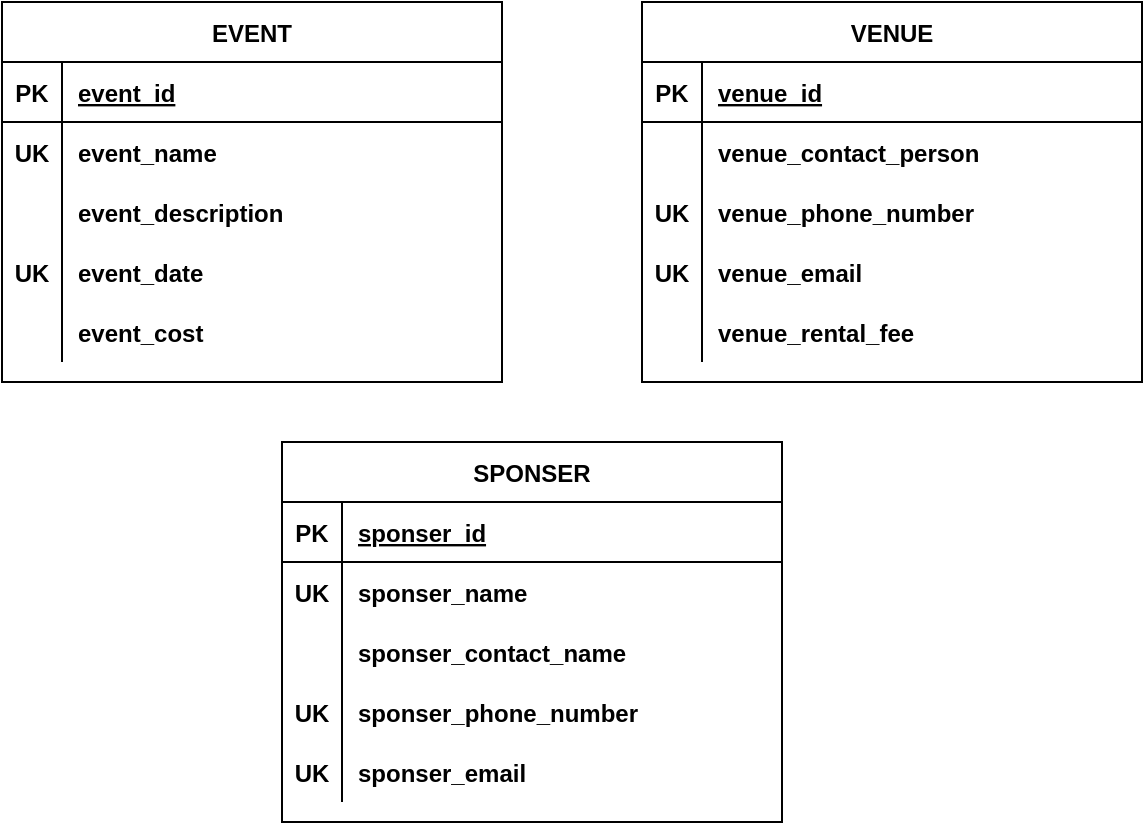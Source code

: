 <mxfile version="24.4.0" type="device" pages="3">
  <diagram name="P0203a" id="UddD4VF6chhr53l2B5Bt">
    <mxGraphModel dx="954" dy="593" grid="1" gridSize="10" guides="1" tooltips="1" connect="1" arrows="1" fold="1" page="1" pageScale="1" pageWidth="827" pageHeight="1169" math="0" shadow="0">
      <root>
        <mxCell id="0" />
        <mxCell id="1" parent="0" />
        <mxCell id="sCSm5o8l1W_ooWwOvfoe-1" value="VENUE" style="shape=table;startSize=30;container=1;collapsible=1;childLayout=tableLayout;fixedRows=1;rowLines=0;fontStyle=1;align=center;resizeLast=1;" parent="1" vertex="1">
          <mxGeometry x="450" y="110" width="250" height="190" as="geometry" />
        </mxCell>
        <mxCell id="sCSm5o8l1W_ooWwOvfoe-2" value="" style="shape=partialRectangle;collapsible=0;dropTarget=0;pointerEvents=0;fillColor=none;points=[[0,0.5],[1,0.5]];portConstraint=eastwest;top=0;left=0;right=0;bottom=1;" parent="sCSm5o8l1W_ooWwOvfoe-1" vertex="1">
          <mxGeometry y="30" width="250" height="30" as="geometry" />
        </mxCell>
        <mxCell id="sCSm5o8l1W_ooWwOvfoe-3" value="PK" style="shape=partialRectangle;overflow=hidden;connectable=0;fillColor=none;top=0;left=0;bottom=0;right=0;fontStyle=1;" parent="sCSm5o8l1W_ooWwOvfoe-2" vertex="1">
          <mxGeometry width="30" height="30" as="geometry">
            <mxRectangle width="30" height="30" as="alternateBounds" />
          </mxGeometry>
        </mxCell>
        <mxCell id="sCSm5o8l1W_ooWwOvfoe-4" value="venue_id" style="shape=partialRectangle;overflow=hidden;connectable=0;fillColor=none;top=0;left=0;bottom=0;right=0;align=left;spacingLeft=6;fontStyle=5;" parent="sCSm5o8l1W_ooWwOvfoe-2" vertex="1">
          <mxGeometry x="30" width="220" height="30" as="geometry">
            <mxRectangle width="220" height="30" as="alternateBounds" />
          </mxGeometry>
        </mxCell>
        <mxCell id="sCSm5o8l1W_ooWwOvfoe-5" value="" style="shape=partialRectangle;collapsible=0;dropTarget=0;pointerEvents=0;fillColor=none;points=[[0,0.5],[1,0.5]];portConstraint=eastwest;top=0;left=0;right=0;bottom=0;" parent="sCSm5o8l1W_ooWwOvfoe-1" vertex="1">
          <mxGeometry y="60" width="250" height="30" as="geometry" />
        </mxCell>
        <mxCell id="sCSm5o8l1W_ooWwOvfoe-6" value="" style="shape=partialRectangle;overflow=hidden;connectable=0;fillColor=none;top=0;left=0;bottom=0;right=0;" parent="sCSm5o8l1W_ooWwOvfoe-5" vertex="1">
          <mxGeometry width="30" height="30" as="geometry">
            <mxRectangle width="30" height="30" as="alternateBounds" />
          </mxGeometry>
        </mxCell>
        <mxCell id="sCSm5o8l1W_ooWwOvfoe-7" value="venue_contact_person" style="shape=partialRectangle;overflow=hidden;connectable=0;fillColor=none;top=0;left=0;bottom=0;right=0;align=left;spacingLeft=6;fontStyle=1" parent="sCSm5o8l1W_ooWwOvfoe-5" vertex="1">
          <mxGeometry x="30" width="220" height="30" as="geometry">
            <mxRectangle width="220" height="30" as="alternateBounds" />
          </mxGeometry>
        </mxCell>
        <mxCell id="sCSm5o8l1W_ooWwOvfoe-8" value="" style="shape=partialRectangle;collapsible=0;dropTarget=0;pointerEvents=0;fillColor=none;points=[[0,0.5],[1,0.5]];portConstraint=eastwest;top=0;left=0;right=0;bottom=0;" parent="sCSm5o8l1W_ooWwOvfoe-1" vertex="1">
          <mxGeometry y="90" width="250" height="30" as="geometry" />
        </mxCell>
        <mxCell id="sCSm5o8l1W_ooWwOvfoe-9" value="UK" style="shape=partialRectangle;overflow=hidden;connectable=0;fillColor=none;top=0;left=0;bottom=0;right=0;fontStyle=1" parent="sCSm5o8l1W_ooWwOvfoe-8" vertex="1">
          <mxGeometry width="30" height="30" as="geometry">
            <mxRectangle width="30" height="30" as="alternateBounds" />
          </mxGeometry>
        </mxCell>
        <mxCell id="sCSm5o8l1W_ooWwOvfoe-10" value="venue_phone_number" style="shape=partialRectangle;overflow=hidden;connectable=0;fillColor=none;top=0;left=0;bottom=0;right=0;align=left;spacingLeft=6;fontStyle=1" parent="sCSm5o8l1W_ooWwOvfoe-8" vertex="1">
          <mxGeometry x="30" width="220" height="30" as="geometry">
            <mxRectangle width="220" height="30" as="alternateBounds" />
          </mxGeometry>
        </mxCell>
        <mxCell id="sCSm5o8l1W_ooWwOvfoe-50" value="" style="shape=partialRectangle;collapsible=0;dropTarget=0;pointerEvents=0;fillColor=none;points=[[0,0.5],[1,0.5]];portConstraint=eastwest;top=0;left=0;right=0;bottom=0;" parent="sCSm5o8l1W_ooWwOvfoe-1" vertex="1">
          <mxGeometry y="120" width="250" height="30" as="geometry" />
        </mxCell>
        <mxCell id="sCSm5o8l1W_ooWwOvfoe-51" value="UK" style="shape=partialRectangle;overflow=hidden;connectable=0;fillColor=none;top=0;left=0;bottom=0;right=0;fontStyle=1" parent="sCSm5o8l1W_ooWwOvfoe-50" vertex="1">
          <mxGeometry width="30" height="30" as="geometry">
            <mxRectangle width="30" height="30" as="alternateBounds" />
          </mxGeometry>
        </mxCell>
        <mxCell id="sCSm5o8l1W_ooWwOvfoe-52" value="venue_email" style="shape=partialRectangle;overflow=hidden;connectable=0;fillColor=none;top=0;left=0;bottom=0;right=0;align=left;spacingLeft=6;fontStyle=1" parent="sCSm5o8l1W_ooWwOvfoe-50" vertex="1">
          <mxGeometry x="30" width="220" height="30" as="geometry">
            <mxRectangle width="220" height="30" as="alternateBounds" />
          </mxGeometry>
        </mxCell>
        <mxCell id="sCSm5o8l1W_ooWwOvfoe-53" value="" style="shape=partialRectangle;collapsible=0;dropTarget=0;pointerEvents=0;fillColor=none;points=[[0,0.5],[1,0.5]];portConstraint=eastwest;top=0;left=0;right=0;bottom=0;" parent="sCSm5o8l1W_ooWwOvfoe-1" vertex="1">
          <mxGeometry y="150" width="250" height="30" as="geometry" />
        </mxCell>
        <mxCell id="sCSm5o8l1W_ooWwOvfoe-54" value="" style="shape=partialRectangle;overflow=hidden;connectable=0;fillColor=none;top=0;left=0;bottom=0;right=0;" parent="sCSm5o8l1W_ooWwOvfoe-53" vertex="1">
          <mxGeometry width="30" height="30" as="geometry">
            <mxRectangle width="30" height="30" as="alternateBounds" />
          </mxGeometry>
        </mxCell>
        <mxCell id="sCSm5o8l1W_ooWwOvfoe-55" value="venue_rental_fee" style="shape=partialRectangle;overflow=hidden;connectable=0;fillColor=none;top=0;left=0;bottom=0;right=0;align=left;spacingLeft=6;fontStyle=1" parent="sCSm5o8l1W_ooWwOvfoe-53" vertex="1">
          <mxGeometry x="30" width="220" height="30" as="geometry">
            <mxRectangle width="220" height="30" as="alternateBounds" />
          </mxGeometry>
        </mxCell>
        <mxCell id="sCSm5o8l1W_ooWwOvfoe-11" value="SPONSER" style="shape=table;startSize=30;container=1;collapsible=1;childLayout=tableLayout;fixedRows=1;rowLines=0;fontStyle=1;align=center;resizeLast=1;" parent="1" vertex="1">
          <mxGeometry x="270" y="330" width="250" height="190" as="geometry" />
        </mxCell>
        <mxCell id="sCSm5o8l1W_ooWwOvfoe-12" value="" style="shape=partialRectangle;collapsible=0;dropTarget=0;pointerEvents=0;fillColor=none;points=[[0,0.5],[1,0.5]];portConstraint=eastwest;top=0;left=0;right=0;bottom=1;" parent="sCSm5o8l1W_ooWwOvfoe-11" vertex="1">
          <mxGeometry y="30" width="250" height="30" as="geometry" />
        </mxCell>
        <mxCell id="sCSm5o8l1W_ooWwOvfoe-13" value="PK" style="shape=partialRectangle;overflow=hidden;connectable=0;fillColor=none;top=0;left=0;bottom=0;right=0;fontStyle=1;" parent="sCSm5o8l1W_ooWwOvfoe-12" vertex="1">
          <mxGeometry width="30" height="30" as="geometry">
            <mxRectangle width="30" height="30" as="alternateBounds" />
          </mxGeometry>
        </mxCell>
        <mxCell id="sCSm5o8l1W_ooWwOvfoe-14" value="sponser_id" style="shape=partialRectangle;overflow=hidden;connectable=0;fillColor=none;top=0;left=0;bottom=0;right=0;align=left;spacingLeft=6;fontStyle=5;" parent="sCSm5o8l1W_ooWwOvfoe-12" vertex="1">
          <mxGeometry x="30" width="220" height="30" as="geometry">
            <mxRectangle width="220" height="30" as="alternateBounds" />
          </mxGeometry>
        </mxCell>
        <mxCell id="sCSm5o8l1W_ooWwOvfoe-15" value="" style="shape=partialRectangle;collapsible=0;dropTarget=0;pointerEvents=0;fillColor=none;points=[[0,0.5],[1,0.5]];portConstraint=eastwest;top=0;left=0;right=0;bottom=0;" parent="sCSm5o8l1W_ooWwOvfoe-11" vertex="1">
          <mxGeometry y="60" width="250" height="30" as="geometry" />
        </mxCell>
        <mxCell id="sCSm5o8l1W_ooWwOvfoe-16" value="UK" style="shape=partialRectangle;overflow=hidden;connectable=0;fillColor=none;top=0;left=0;bottom=0;right=0;fontStyle=1" parent="sCSm5o8l1W_ooWwOvfoe-15" vertex="1">
          <mxGeometry width="30" height="30" as="geometry">
            <mxRectangle width="30" height="30" as="alternateBounds" />
          </mxGeometry>
        </mxCell>
        <mxCell id="sCSm5o8l1W_ooWwOvfoe-17" value="sponser_name" style="shape=partialRectangle;overflow=hidden;connectable=0;fillColor=none;top=0;left=0;bottom=0;right=0;align=left;spacingLeft=6;fontStyle=1" parent="sCSm5o8l1W_ooWwOvfoe-15" vertex="1">
          <mxGeometry x="30" width="220" height="30" as="geometry">
            <mxRectangle width="220" height="30" as="alternateBounds" />
          </mxGeometry>
        </mxCell>
        <mxCell id="sCSm5o8l1W_ooWwOvfoe-18" value="" style="shape=partialRectangle;collapsible=0;dropTarget=0;pointerEvents=0;fillColor=none;points=[[0,0.5],[1,0.5]];portConstraint=eastwest;top=0;left=0;right=0;bottom=0;" parent="sCSm5o8l1W_ooWwOvfoe-11" vertex="1">
          <mxGeometry y="90" width="250" height="30" as="geometry" />
        </mxCell>
        <mxCell id="sCSm5o8l1W_ooWwOvfoe-19" value="" style="shape=partialRectangle;overflow=hidden;connectable=0;fillColor=none;top=0;left=0;bottom=0;right=0;" parent="sCSm5o8l1W_ooWwOvfoe-18" vertex="1">
          <mxGeometry width="30" height="30" as="geometry">
            <mxRectangle width="30" height="30" as="alternateBounds" />
          </mxGeometry>
        </mxCell>
        <mxCell id="sCSm5o8l1W_ooWwOvfoe-20" value="sponser_contact_name" style="shape=partialRectangle;overflow=hidden;connectable=0;fillColor=none;top=0;left=0;bottom=0;right=0;align=left;spacingLeft=6;fontStyle=1" parent="sCSm5o8l1W_ooWwOvfoe-18" vertex="1">
          <mxGeometry x="30" width="220" height="30" as="geometry">
            <mxRectangle width="220" height="30" as="alternateBounds" />
          </mxGeometry>
        </mxCell>
        <mxCell id="sCSm5o8l1W_ooWwOvfoe-56" value="" style="shape=partialRectangle;collapsible=0;dropTarget=0;pointerEvents=0;fillColor=none;points=[[0,0.5],[1,0.5]];portConstraint=eastwest;top=0;left=0;right=0;bottom=0;" parent="sCSm5o8l1W_ooWwOvfoe-11" vertex="1">
          <mxGeometry y="120" width="250" height="30" as="geometry" />
        </mxCell>
        <mxCell id="sCSm5o8l1W_ooWwOvfoe-57" value="UK" style="shape=partialRectangle;overflow=hidden;connectable=0;fillColor=none;top=0;left=0;bottom=0;right=0;fontStyle=1" parent="sCSm5o8l1W_ooWwOvfoe-56" vertex="1">
          <mxGeometry width="30" height="30" as="geometry">
            <mxRectangle width="30" height="30" as="alternateBounds" />
          </mxGeometry>
        </mxCell>
        <mxCell id="sCSm5o8l1W_ooWwOvfoe-58" value="sponser_phone_number" style="shape=partialRectangle;overflow=hidden;connectable=0;fillColor=none;top=0;left=0;bottom=0;right=0;align=left;spacingLeft=6;fontStyle=1" parent="sCSm5o8l1W_ooWwOvfoe-56" vertex="1">
          <mxGeometry x="30" width="220" height="30" as="geometry">
            <mxRectangle width="220" height="30" as="alternateBounds" />
          </mxGeometry>
        </mxCell>
        <mxCell id="sCSm5o8l1W_ooWwOvfoe-59" value="" style="shape=partialRectangle;collapsible=0;dropTarget=0;pointerEvents=0;fillColor=none;points=[[0,0.5],[1,0.5]];portConstraint=eastwest;top=0;left=0;right=0;bottom=0;" parent="sCSm5o8l1W_ooWwOvfoe-11" vertex="1">
          <mxGeometry y="150" width="250" height="30" as="geometry" />
        </mxCell>
        <mxCell id="sCSm5o8l1W_ooWwOvfoe-60" value="UK" style="shape=partialRectangle;overflow=hidden;connectable=0;fillColor=none;top=0;left=0;bottom=0;right=0;fontStyle=1" parent="sCSm5o8l1W_ooWwOvfoe-59" vertex="1">
          <mxGeometry width="30" height="30" as="geometry">
            <mxRectangle width="30" height="30" as="alternateBounds" />
          </mxGeometry>
        </mxCell>
        <mxCell id="sCSm5o8l1W_ooWwOvfoe-61" value="sponser_email" style="shape=partialRectangle;overflow=hidden;connectable=0;fillColor=none;top=0;left=0;bottom=0;right=0;align=left;spacingLeft=6;fontStyle=1" parent="sCSm5o8l1W_ooWwOvfoe-59" vertex="1">
          <mxGeometry x="30" width="220" height="30" as="geometry">
            <mxRectangle width="220" height="30" as="alternateBounds" />
          </mxGeometry>
        </mxCell>
        <mxCell id="sCSm5o8l1W_ooWwOvfoe-21" value="EVENT" style="shape=table;startSize=30;container=1;collapsible=1;childLayout=tableLayout;fixedRows=1;rowLines=0;fontStyle=1;align=center;resizeLast=1;" parent="1" vertex="1">
          <mxGeometry x="130" y="110" width="250" height="190" as="geometry" />
        </mxCell>
        <mxCell id="sCSm5o8l1W_ooWwOvfoe-22" value="" style="shape=partialRectangle;collapsible=0;dropTarget=0;pointerEvents=0;fillColor=none;points=[[0,0.5],[1,0.5]];portConstraint=eastwest;top=0;left=0;right=0;bottom=1;" parent="sCSm5o8l1W_ooWwOvfoe-21" vertex="1">
          <mxGeometry y="30" width="250" height="30" as="geometry" />
        </mxCell>
        <mxCell id="sCSm5o8l1W_ooWwOvfoe-23" value="PK" style="shape=partialRectangle;overflow=hidden;connectable=0;fillColor=none;top=0;left=0;bottom=0;right=0;fontStyle=1;" parent="sCSm5o8l1W_ooWwOvfoe-22" vertex="1">
          <mxGeometry width="30" height="30" as="geometry">
            <mxRectangle width="30" height="30" as="alternateBounds" />
          </mxGeometry>
        </mxCell>
        <mxCell id="sCSm5o8l1W_ooWwOvfoe-24" value="event_id" style="shape=partialRectangle;overflow=hidden;connectable=0;fillColor=none;top=0;left=0;bottom=0;right=0;align=left;spacingLeft=6;fontStyle=5;" parent="sCSm5o8l1W_ooWwOvfoe-22" vertex="1">
          <mxGeometry x="30" width="220" height="30" as="geometry">
            <mxRectangle width="220" height="30" as="alternateBounds" />
          </mxGeometry>
        </mxCell>
        <mxCell id="sCSm5o8l1W_ooWwOvfoe-25" value="" style="shape=partialRectangle;collapsible=0;dropTarget=0;pointerEvents=0;fillColor=none;points=[[0,0.5],[1,0.5]];portConstraint=eastwest;top=0;left=0;right=0;bottom=0;" parent="sCSm5o8l1W_ooWwOvfoe-21" vertex="1">
          <mxGeometry y="60" width="250" height="30" as="geometry" />
        </mxCell>
        <mxCell id="sCSm5o8l1W_ooWwOvfoe-26" value="UK" style="shape=partialRectangle;overflow=hidden;connectable=0;fillColor=none;top=0;left=0;bottom=0;right=0;fontStyle=1" parent="sCSm5o8l1W_ooWwOvfoe-25" vertex="1">
          <mxGeometry width="30" height="30" as="geometry">
            <mxRectangle width="30" height="30" as="alternateBounds" />
          </mxGeometry>
        </mxCell>
        <mxCell id="sCSm5o8l1W_ooWwOvfoe-27" value="event_name" style="shape=partialRectangle;overflow=hidden;connectable=0;fillColor=none;top=0;left=0;bottom=0;right=0;align=left;spacingLeft=6;fontStyle=1" parent="sCSm5o8l1W_ooWwOvfoe-25" vertex="1">
          <mxGeometry x="30" width="220" height="30" as="geometry">
            <mxRectangle width="220" height="30" as="alternateBounds" />
          </mxGeometry>
        </mxCell>
        <mxCell id="sCSm5o8l1W_ooWwOvfoe-31" value="" style="shape=partialRectangle;collapsible=0;dropTarget=0;pointerEvents=0;fillColor=none;points=[[0,0.5],[1,0.5]];portConstraint=eastwest;top=0;left=0;right=0;bottom=0;" parent="sCSm5o8l1W_ooWwOvfoe-21" vertex="1">
          <mxGeometry y="90" width="250" height="30" as="geometry" />
        </mxCell>
        <mxCell id="sCSm5o8l1W_ooWwOvfoe-32" value="" style="shape=partialRectangle;overflow=hidden;connectable=0;fillColor=none;top=0;left=0;bottom=0;right=0;" parent="sCSm5o8l1W_ooWwOvfoe-31" vertex="1">
          <mxGeometry width="30" height="30" as="geometry">
            <mxRectangle width="30" height="30" as="alternateBounds" />
          </mxGeometry>
        </mxCell>
        <mxCell id="sCSm5o8l1W_ooWwOvfoe-33" value="event_description" style="shape=partialRectangle;overflow=hidden;connectable=0;fillColor=none;top=0;left=0;bottom=0;right=0;align=left;spacingLeft=6;fontStyle=1" parent="sCSm5o8l1W_ooWwOvfoe-31" vertex="1">
          <mxGeometry x="30" width="220" height="30" as="geometry">
            <mxRectangle width="220" height="30" as="alternateBounds" />
          </mxGeometry>
        </mxCell>
        <mxCell id="sCSm5o8l1W_ooWwOvfoe-44" value="" style="shape=partialRectangle;collapsible=0;dropTarget=0;pointerEvents=0;fillColor=none;points=[[0,0.5],[1,0.5]];portConstraint=eastwest;top=0;left=0;right=0;bottom=0;" parent="sCSm5o8l1W_ooWwOvfoe-21" vertex="1">
          <mxGeometry y="120" width="250" height="30" as="geometry" />
        </mxCell>
        <mxCell id="sCSm5o8l1W_ooWwOvfoe-45" value="UK" style="shape=partialRectangle;overflow=hidden;connectable=0;fillColor=none;top=0;left=0;bottom=0;right=0;fontStyle=1" parent="sCSm5o8l1W_ooWwOvfoe-44" vertex="1">
          <mxGeometry width="30" height="30" as="geometry">
            <mxRectangle width="30" height="30" as="alternateBounds" />
          </mxGeometry>
        </mxCell>
        <mxCell id="sCSm5o8l1W_ooWwOvfoe-46" value="event_date" style="shape=partialRectangle;overflow=hidden;connectable=0;fillColor=none;top=0;left=0;bottom=0;right=0;align=left;spacingLeft=6;fontStyle=1" parent="sCSm5o8l1W_ooWwOvfoe-44" vertex="1">
          <mxGeometry x="30" width="220" height="30" as="geometry">
            <mxRectangle width="220" height="30" as="alternateBounds" />
          </mxGeometry>
        </mxCell>
        <mxCell id="sCSm5o8l1W_ooWwOvfoe-47" value="" style="shape=partialRectangle;collapsible=0;dropTarget=0;pointerEvents=0;fillColor=none;points=[[0,0.5],[1,0.5]];portConstraint=eastwest;top=0;left=0;right=0;bottom=0;" parent="sCSm5o8l1W_ooWwOvfoe-21" vertex="1">
          <mxGeometry y="150" width="250" height="30" as="geometry" />
        </mxCell>
        <mxCell id="sCSm5o8l1W_ooWwOvfoe-48" value="" style="shape=partialRectangle;overflow=hidden;connectable=0;fillColor=none;top=0;left=0;bottom=0;right=0;" parent="sCSm5o8l1W_ooWwOvfoe-47" vertex="1">
          <mxGeometry width="30" height="30" as="geometry">
            <mxRectangle width="30" height="30" as="alternateBounds" />
          </mxGeometry>
        </mxCell>
        <mxCell id="sCSm5o8l1W_ooWwOvfoe-49" value="event_cost" style="shape=partialRectangle;overflow=hidden;connectable=0;fillColor=none;top=0;left=0;bottom=0;right=0;align=left;spacingLeft=6;fontStyle=1" parent="sCSm5o8l1W_ooWwOvfoe-47" vertex="1">
          <mxGeometry x="30" width="220" height="30" as="geometry">
            <mxRectangle width="220" height="30" as="alternateBounds" />
          </mxGeometry>
        </mxCell>
      </root>
    </mxGraphModel>
  </diagram>
  <diagram id="KFnnpD7Bvcq6r9AJHPYV" name="P0203b">
    <mxGraphModel dx="954" dy="593" grid="1" gridSize="10" guides="1" tooltips="1" connect="1" arrows="1" fold="1" page="1" pageScale="1" pageWidth="827" pageHeight="1169" math="0" shadow="0">
      <root>
        <mxCell id="0" />
        <mxCell id="1" parent="0" />
        <mxCell id="o-oDKgEUkEzWUBP05W8H-1" value="VENUE" style="shape=table;startSize=30;container=1;collapsible=1;childLayout=tableLayout;fixedRows=1;rowLines=0;fontStyle=1;align=center;resizeLast=1;" parent="1" vertex="1">
          <mxGeometry x="550" y="110" width="250" height="180" as="geometry" />
        </mxCell>
        <mxCell id="o-oDKgEUkEzWUBP05W8H-2" value="" style="shape=partialRectangle;collapsible=0;dropTarget=0;pointerEvents=0;fillColor=none;points=[[0,0.5],[1,0.5]];portConstraint=eastwest;top=0;left=0;right=0;bottom=1;" parent="o-oDKgEUkEzWUBP05W8H-1" vertex="1">
          <mxGeometry y="30" width="250" height="30" as="geometry" />
        </mxCell>
        <mxCell id="o-oDKgEUkEzWUBP05W8H-3" value="PK" style="shape=partialRectangle;overflow=hidden;connectable=0;fillColor=none;top=0;left=0;bottom=0;right=0;fontStyle=1;" parent="o-oDKgEUkEzWUBP05W8H-2" vertex="1">
          <mxGeometry width="30" height="30" as="geometry">
            <mxRectangle width="30" height="30" as="alternateBounds" />
          </mxGeometry>
        </mxCell>
        <mxCell id="o-oDKgEUkEzWUBP05W8H-4" value="venue_id" style="shape=partialRectangle;overflow=hidden;connectable=0;fillColor=none;top=0;left=0;bottom=0;right=0;align=left;spacingLeft=6;fontStyle=5;" parent="o-oDKgEUkEzWUBP05W8H-2" vertex="1">
          <mxGeometry x="30" width="220" height="30" as="geometry">
            <mxRectangle width="220" height="30" as="alternateBounds" />
          </mxGeometry>
        </mxCell>
        <mxCell id="o-oDKgEUkEzWUBP05W8H-5" value="" style="shape=partialRectangle;collapsible=0;dropTarget=0;pointerEvents=0;fillColor=none;points=[[0,0.5],[1,0.5]];portConstraint=eastwest;top=0;left=0;right=0;bottom=0;" parent="o-oDKgEUkEzWUBP05W8H-1" vertex="1">
          <mxGeometry y="60" width="250" height="30" as="geometry" />
        </mxCell>
        <mxCell id="o-oDKgEUkEzWUBP05W8H-6" value="" style="shape=partialRectangle;overflow=hidden;connectable=0;fillColor=none;top=0;left=0;bottom=0;right=0;" parent="o-oDKgEUkEzWUBP05W8H-5" vertex="1">
          <mxGeometry width="30" height="30" as="geometry">
            <mxRectangle width="30" height="30" as="alternateBounds" />
          </mxGeometry>
        </mxCell>
        <mxCell id="o-oDKgEUkEzWUBP05W8H-7" value="venue_contact_person" style="shape=partialRectangle;overflow=hidden;connectable=0;fillColor=none;top=0;left=0;bottom=0;right=0;align=left;spacingLeft=6;fontStyle=1" parent="o-oDKgEUkEzWUBP05W8H-5" vertex="1">
          <mxGeometry x="30" width="220" height="30" as="geometry">
            <mxRectangle width="220" height="30" as="alternateBounds" />
          </mxGeometry>
        </mxCell>
        <mxCell id="o-oDKgEUkEzWUBP05W8H-8" value="" style="shape=partialRectangle;collapsible=0;dropTarget=0;pointerEvents=0;fillColor=none;points=[[0,0.5],[1,0.5]];portConstraint=eastwest;top=0;left=0;right=0;bottom=0;" parent="o-oDKgEUkEzWUBP05W8H-1" vertex="1">
          <mxGeometry y="90" width="250" height="30" as="geometry" />
        </mxCell>
        <mxCell id="o-oDKgEUkEzWUBP05W8H-9" value="UK" style="shape=partialRectangle;overflow=hidden;connectable=0;fillColor=none;top=0;left=0;bottom=0;right=0;fontStyle=1" parent="o-oDKgEUkEzWUBP05W8H-8" vertex="1">
          <mxGeometry width="30" height="30" as="geometry">
            <mxRectangle width="30" height="30" as="alternateBounds" />
          </mxGeometry>
        </mxCell>
        <mxCell id="o-oDKgEUkEzWUBP05W8H-10" value="venue_phone_number" style="shape=partialRectangle;overflow=hidden;connectable=0;fillColor=none;top=0;left=0;bottom=0;right=0;align=left;spacingLeft=6;fontStyle=1" parent="o-oDKgEUkEzWUBP05W8H-8" vertex="1">
          <mxGeometry x="30" width="220" height="30" as="geometry">
            <mxRectangle width="220" height="30" as="alternateBounds" />
          </mxGeometry>
        </mxCell>
        <mxCell id="o-oDKgEUkEzWUBP05W8H-11" value="" style="shape=partialRectangle;collapsible=0;dropTarget=0;pointerEvents=0;fillColor=none;points=[[0,0.5],[1,0.5]];portConstraint=eastwest;top=0;left=0;right=0;bottom=0;" parent="o-oDKgEUkEzWUBP05W8H-1" vertex="1">
          <mxGeometry y="120" width="250" height="30" as="geometry" />
        </mxCell>
        <mxCell id="o-oDKgEUkEzWUBP05W8H-12" value="UK" style="shape=partialRectangle;overflow=hidden;connectable=0;fillColor=none;top=0;left=0;bottom=0;right=0;fontStyle=1" parent="o-oDKgEUkEzWUBP05W8H-11" vertex="1">
          <mxGeometry width="30" height="30" as="geometry">
            <mxRectangle width="30" height="30" as="alternateBounds" />
          </mxGeometry>
        </mxCell>
        <mxCell id="o-oDKgEUkEzWUBP05W8H-13" value="venue_email" style="shape=partialRectangle;overflow=hidden;connectable=0;fillColor=none;top=0;left=0;bottom=0;right=0;align=left;spacingLeft=6;fontStyle=1" parent="o-oDKgEUkEzWUBP05W8H-11" vertex="1">
          <mxGeometry x="30" width="220" height="30" as="geometry">
            <mxRectangle width="220" height="30" as="alternateBounds" />
          </mxGeometry>
        </mxCell>
        <mxCell id="o-oDKgEUkEzWUBP05W8H-14" value="" style="shape=partialRectangle;collapsible=0;dropTarget=0;pointerEvents=0;fillColor=none;points=[[0,0.5],[1,0.5]];portConstraint=eastwest;top=0;left=0;right=0;bottom=0;" parent="o-oDKgEUkEzWUBP05W8H-1" vertex="1">
          <mxGeometry y="150" width="250" height="30" as="geometry" />
        </mxCell>
        <mxCell id="o-oDKgEUkEzWUBP05W8H-15" value="" style="shape=partialRectangle;overflow=hidden;connectable=0;fillColor=none;top=0;left=0;bottom=0;right=0;" parent="o-oDKgEUkEzWUBP05W8H-14" vertex="1">
          <mxGeometry width="30" height="30" as="geometry">
            <mxRectangle width="30" height="30" as="alternateBounds" />
          </mxGeometry>
        </mxCell>
        <mxCell id="o-oDKgEUkEzWUBP05W8H-16" value="venue_rental_fee" style="shape=partialRectangle;overflow=hidden;connectable=0;fillColor=none;top=0;left=0;bottom=0;right=0;align=left;spacingLeft=6;fontStyle=1" parent="o-oDKgEUkEzWUBP05W8H-14" vertex="1">
          <mxGeometry x="30" width="220" height="30" as="geometry">
            <mxRectangle width="220" height="30" as="alternateBounds" />
          </mxGeometry>
        </mxCell>
        <mxCell id="o-oDKgEUkEzWUBP05W8H-17" value="SPONSER" style="shape=table;startSize=30;container=1;collapsible=1;childLayout=tableLayout;fixedRows=1;rowLines=0;fontStyle=1;align=center;resizeLast=1;" parent="1" vertex="1">
          <mxGeometry x="270" y="370" width="250" height="180" as="geometry" />
        </mxCell>
        <mxCell id="o-oDKgEUkEzWUBP05W8H-18" value="" style="shape=partialRectangle;collapsible=0;dropTarget=0;pointerEvents=0;fillColor=none;points=[[0,0.5],[1,0.5]];portConstraint=eastwest;top=0;left=0;right=0;bottom=1;" parent="o-oDKgEUkEzWUBP05W8H-17" vertex="1">
          <mxGeometry y="30" width="250" height="30" as="geometry" />
        </mxCell>
        <mxCell id="o-oDKgEUkEzWUBP05W8H-19" value="PK" style="shape=partialRectangle;overflow=hidden;connectable=0;fillColor=none;top=0;left=0;bottom=0;right=0;fontStyle=1;" parent="o-oDKgEUkEzWUBP05W8H-18" vertex="1">
          <mxGeometry width="30" height="30" as="geometry">
            <mxRectangle width="30" height="30" as="alternateBounds" />
          </mxGeometry>
        </mxCell>
        <mxCell id="o-oDKgEUkEzWUBP05W8H-20" value="sponser_id" style="shape=partialRectangle;overflow=hidden;connectable=0;fillColor=none;top=0;left=0;bottom=0;right=0;align=left;spacingLeft=6;fontStyle=5;" parent="o-oDKgEUkEzWUBP05W8H-18" vertex="1">
          <mxGeometry x="30" width="220" height="30" as="geometry">
            <mxRectangle width="220" height="30" as="alternateBounds" />
          </mxGeometry>
        </mxCell>
        <mxCell id="o-oDKgEUkEzWUBP05W8H-21" value="" style="shape=partialRectangle;collapsible=0;dropTarget=0;pointerEvents=0;fillColor=none;points=[[0,0.5],[1,0.5]];portConstraint=eastwest;top=0;left=0;right=0;bottom=0;" parent="o-oDKgEUkEzWUBP05W8H-17" vertex="1">
          <mxGeometry y="60" width="250" height="30" as="geometry" />
        </mxCell>
        <mxCell id="o-oDKgEUkEzWUBP05W8H-22" value="UK" style="shape=partialRectangle;overflow=hidden;connectable=0;fillColor=none;top=0;left=0;bottom=0;right=0;fontStyle=1" parent="o-oDKgEUkEzWUBP05W8H-21" vertex="1">
          <mxGeometry width="30" height="30" as="geometry">
            <mxRectangle width="30" height="30" as="alternateBounds" />
          </mxGeometry>
        </mxCell>
        <mxCell id="o-oDKgEUkEzWUBP05W8H-23" value="sponser_name" style="shape=partialRectangle;overflow=hidden;connectable=0;fillColor=none;top=0;left=0;bottom=0;right=0;align=left;spacingLeft=6;fontStyle=1" parent="o-oDKgEUkEzWUBP05W8H-21" vertex="1">
          <mxGeometry x="30" width="220" height="30" as="geometry">
            <mxRectangle width="220" height="30" as="alternateBounds" />
          </mxGeometry>
        </mxCell>
        <mxCell id="o-oDKgEUkEzWUBP05W8H-24" value="" style="shape=partialRectangle;collapsible=0;dropTarget=0;pointerEvents=0;fillColor=none;points=[[0,0.5],[1,0.5]];portConstraint=eastwest;top=0;left=0;right=0;bottom=0;" parent="o-oDKgEUkEzWUBP05W8H-17" vertex="1">
          <mxGeometry y="90" width="250" height="30" as="geometry" />
        </mxCell>
        <mxCell id="o-oDKgEUkEzWUBP05W8H-25" value="" style="shape=partialRectangle;overflow=hidden;connectable=0;fillColor=none;top=0;left=0;bottom=0;right=0;" parent="o-oDKgEUkEzWUBP05W8H-24" vertex="1">
          <mxGeometry width="30" height="30" as="geometry">
            <mxRectangle width="30" height="30" as="alternateBounds" />
          </mxGeometry>
        </mxCell>
        <mxCell id="o-oDKgEUkEzWUBP05W8H-26" value="sponser_contact_name" style="shape=partialRectangle;overflow=hidden;connectable=0;fillColor=none;top=0;left=0;bottom=0;right=0;align=left;spacingLeft=6;fontStyle=1" parent="o-oDKgEUkEzWUBP05W8H-24" vertex="1">
          <mxGeometry x="30" width="220" height="30" as="geometry">
            <mxRectangle width="220" height="30" as="alternateBounds" />
          </mxGeometry>
        </mxCell>
        <mxCell id="o-oDKgEUkEzWUBP05W8H-27" value="" style="shape=partialRectangle;collapsible=0;dropTarget=0;pointerEvents=0;fillColor=none;points=[[0,0.5],[1,0.5]];portConstraint=eastwest;top=0;left=0;right=0;bottom=0;" parent="o-oDKgEUkEzWUBP05W8H-17" vertex="1">
          <mxGeometry y="120" width="250" height="30" as="geometry" />
        </mxCell>
        <mxCell id="o-oDKgEUkEzWUBP05W8H-28" value="UK" style="shape=partialRectangle;overflow=hidden;connectable=0;fillColor=none;top=0;left=0;bottom=0;right=0;fontStyle=1" parent="o-oDKgEUkEzWUBP05W8H-27" vertex="1">
          <mxGeometry width="30" height="30" as="geometry">
            <mxRectangle width="30" height="30" as="alternateBounds" />
          </mxGeometry>
        </mxCell>
        <mxCell id="o-oDKgEUkEzWUBP05W8H-29" value="sponser_phone_number" style="shape=partialRectangle;overflow=hidden;connectable=0;fillColor=none;top=0;left=0;bottom=0;right=0;align=left;spacingLeft=6;fontStyle=1" parent="o-oDKgEUkEzWUBP05W8H-27" vertex="1">
          <mxGeometry x="30" width="220" height="30" as="geometry">
            <mxRectangle width="220" height="30" as="alternateBounds" />
          </mxGeometry>
        </mxCell>
        <mxCell id="o-oDKgEUkEzWUBP05W8H-30" value="" style="shape=partialRectangle;collapsible=0;dropTarget=0;pointerEvents=0;fillColor=none;points=[[0,0.5],[1,0.5]];portConstraint=eastwest;top=0;left=0;right=0;bottom=0;" parent="o-oDKgEUkEzWUBP05W8H-17" vertex="1">
          <mxGeometry y="150" width="250" height="30" as="geometry" />
        </mxCell>
        <mxCell id="o-oDKgEUkEzWUBP05W8H-31" value="UK" style="shape=partialRectangle;overflow=hidden;connectable=0;fillColor=none;top=0;left=0;bottom=0;right=0;fontStyle=1" parent="o-oDKgEUkEzWUBP05W8H-30" vertex="1">
          <mxGeometry width="30" height="30" as="geometry">
            <mxRectangle width="30" height="30" as="alternateBounds" />
          </mxGeometry>
        </mxCell>
        <mxCell id="o-oDKgEUkEzWUBP05W8H-32" value="sponser_email" style="shape=partialRectangle;overflow=hidden;connectable=0;fillColor=none;top=0;left=0;bottom=0;right=0;align=left;spacingLeft=6;fontStyle=1" parent="o-oDKgEUkEzWUBP05W8H-30" vertex="1">
          <mxGeometry x="30" width="220" height="30" as="geometry">
            <mxRectangle width="220" height="30" as="alternateBounds" />
          </mxGeometry>
        </mxCell>
        <mxCell id="o-oDKgEUkEzWUBP05W8H-33" value="EVENT" style="shape=table;startSize=30;container=1;collapsible=1;childLayout=tableLayout;fixedRows=1;rowLines=0;fontStyle=1;align=center;resizeLast=1;" parent="1" vertex="1">
          <mxGeometry x="70" y="110" width="250" height="240" as="geometry" />
        </mxCell>
        <mxCell id="o-oDKgEUkEzWUBP05W8H-34" value="" style="shape=partialRectangle;collapsible=0;dropTarget=0;pointerEvents=0;fillColor=none;points=[[0,0.5],[1,0.5]];portConstraint=eastwest;top=0;left=0;right=0;bottom=1;" parent="o-oDKgEUkEzWUBP05W8H-33" vertex="1">
          <mxGeometry y="30" width="250" height="30" as="geometry" />
        </mxCell>
        <mxCell id="o-oDKgEUkEzWUBP05W8H-35" value="PK" style="shape=partialRectangle;overflow=hidden;connectable=0;fillColor=none;top=0;left=0;bottom=0;right=0;fontStyle=1;" parent="o-oDKgEUkEzWUBP05W8H-34" vertex="1">
          <mxGeometry width="30" height="30" as="geometry">
            <mxRectangle width="30" height="30" as="alternateBounds" />
          </mxGeometry>
        </mxCell>
        <mxCell id="o-oDKgEUkEzWUBP05W8H-36" value="event_id" style="shape=partialRectangle;overflow=hidden;connectable=0;fillColor=none;top=0;left=0;bottom=0;right=0;align=left;spacingLeft=6;fontStyle=5;" parent="o-oDKgEUkEzWUBP05W8H-34" vertex="1">
          <mxGeometry x="30" width="220" height="30" as="geometry">
            <mxRectangle width="220" height="30" as="alternateBounds" />
          </mxGeometry>
        </mxCell>
        <mxCell id="o-oDKgEUkEzWUBP05W8H-37" value="" style="shape=partialRectangle;collapsible=0;dropTarget=0;pointerEvents=0;fillColor=none;points=[[0,0.5],[1,0.5]];portConstraint=eastwest;top=0;left=0;right=0;bottom=0;" parent="o-oDKgEUkEzWUBP05W8H-33" vertex="1">
          <mxGeometry y="60" width="250" height="30" as="geometry" />
        </mxCell>
        <mxCell id="o-oDKgEUkEzWUBP05W8H-38" value="UK" style="shape=partialRectangle;overflow=hidden;connectable=0;fillColor=none;top=0;left=0;bottom=0;right=0;fontStyle=1" parent="o-oDKgEUkEzWUBP05W8H-37" vertex="1">
          <mxGeometry width="30" height="30" as="geometry">
            <mxRectangle width="30" height="30" as="alternateBounds" />
          </mxGeometry>
        </mxCell>
        <mxCell id="o-oDKgEUkEzWUBP05W8H-39" value="event_name" style="shape=partialRectangle;overflow=hidden;connectable=0;fillColor=none;top=0;left=0;bottom=0;right=0;align=left;spacingLeft=6;fontStyle=1" parent="o-oDKgEUkEzWUBP05W8H-37" vertex="1">
          <mxGeometry x="30" width="220" height="30" as="geometry">
            <mxRectangle width="220" height="30" as="alternateBounds" />
          </mxGeometry>
        </mxCell>
        <mxCell id="o-oDKgEUkEzWUBP05W8H-40" value="" style="shape=partialRectangle;collapsible=0;dropTarget=0;pointerEvents=0;fillColor=none;points=[[0,0.5],[1,0.5]];portConstraint=eastwest;top=0;left=0;right=0;bottom=0;" parent="o-oDKgEUkEzWUBP05W8H-33" vertex="1">
          <mxGeometry y="90" width="250" height="30" as="geometry" />
        </mxCell>
        <mxCell id="o-oDKgEUkEzWUBP05W8H-41" value="" style="shape=partialRectangle;overflow=hidden;connectable=0;fillColor=none;top=0;left=0;bottom=0;right=0;" parent="o-oDKgEUkEzWUBP05W8H-40" vertex="1">
          <mxGeometry width="30" height="30" as="geometry">
            <mxRectangle width="30" height="30" as="alternateBounds" />
          </mxGeometry>
        </mxCell>
        <mxCell id="o-oDKgEUkEzWUBP05W8H-42" value="event_description" style="shape=partialRectangle;overflow=hidden;connectable=0;fillColor=none;top=0;left=0;bottom=0;right=0;align=left;spacingLeft=6;fontStyle=1" parent="o-oDKgEUkEzWUBP05W8H-40" vertex="1">
          <mxGeometry x="30" width="220" height="30" as="geometry">
            <mxRectangle width="220" height="30" as="alternateBounds" />
          </mxGeometry>
        </mxCell>
        <mxCell id="o-oDKgEUkEzWUBP05W8H-43" value="" style="shape=partialRectangle;collapsible=0;dropTarget=0;pointerEvents=0;fillColor=none;points=[[0,0.5],[1,0.5]];portConstraint=eastwest;top=0;left=0;right=0;bottom=0;" parent="o-oDKgEUkEzWUBP05W8H-33" vertex="1">
          <mxGeometry y="120" width="250" height="30" as="geometry" />
        </mxCell>
        <mxCell id="o-oDKgEUkEzWUBP05W8H-44" value="UK" style="shape=partialRectangle;overflow=hidden;connectable=0;fillColor=none;top=0;left=0;bottom=0;right=0;fontStyle=1" parent="o-oDKgEUkEzWUBP05W8H-43" vertex="1">
          <mxGeometry width="30" height="30" as="geometry">
            <mxRectangle width="30" height="30" as="alternateBounds" />
          </mxGeometry>
        </mxCell>
        <mxCell id="o-oDKgEUkEzWUBP05W8H-45" value="event_date" style="shape=partialRectangle;overflow=hidden;connectable=0;fillColor=none;top=0;left=0;bottom=0;right=0;align=left;spacingLeft=6;fontStyle=1" parent="o-oDKgEUkEzWUBP05W8H-43" vertex="1">
          <mxGeometry x="30" width="220" height="30" as="geometry">
            <mxRectangle width="220" height="30" as="alternateBounds" />
          </mxGeometry>
        </mxCell>
        <mxCell id="o-oDKgEUkEzWUBP05W8H-46" value="" style="shape=partialRectangle;collapsible=0;dropTarget=0;pointerEvents=0;fillColor=none;points=[[0,0.5],[1,0.5]];portConstraint=eastwest;top=0;left=0;right=0;bottom=0;" parent="o-oDKgEUkEzWUBP05W8H-33" vertex="1">
          <mxGeometry y="150" width="250" height="30" as="geometry" />
        </mxCell>
        <mxCell id="o-oDKgEUkEzWUBP05W8H-47" value="" style="shape=partialRectangle;overflow=hidden;connectable=0;fillColor=none;top=0;left=0;bottom=0;right=0;" parent="o-oDKgEUkEzWUBP05W8H-46" vertex="1">
          <mxGeometry width="30" height="30" as="geometry">
            <mxRectangle width="30" height="30" as="alternateBounds" />
          </mxGeometry>
        </mxCell>
        <mxCell id="o-oDKgEUkEzWUBP05W8H-48" value="event_cost" style="shape=partialRectangle;overflow=hidden;connectable=0;fillColor=none;top=0;left=0;bottom=0;right=0;align=left;spacingLeft=6;fontStyle=1" parent="o-oDKgEUkEzWUBP05W8H-46" vertex="1">
          <mxGeometry x="30" width="220" height="30" as="geometry">
            <mxRectangle width="220" height="30" as="alternateBounds" />
          </mxGeometry>
        </mxCell>
        <mxCell id="o-oDKgEUkEzWUBP05W8H-67" value="" style="shape=partialRectangle;collapsible=0;dropTarget=0;pointerEvents=0;fillColor=none;points=[[0,0.5],[1,0.5]];portConstraint=eastwest;top=0;left=0;right=0;bottom=0;" parent="o-oDKgEUkEzWUBP05W8H-33" vertex="1">
          <mxGeometry y="180" width="250" height="30" as="geometry" />
        </mxCell>
        <mxCell id="o-oDKgEUkEzWUBP05W8H-68" value="FK" style="shape=partialRectangle;overflow=hidden;connectable=0;fillColor=none;top=0;left=0;bottom=0;right=0;fontStyle=1" parent="o-oDKgEUkEzWUBP05W8H-67" vertex="1">
          <mxGeometry width="30" height="30" as="geometry">
            <mxRectangle width="30" height="30" as="alternateBounds" />
          </mxGeometry>
        </mxCell>
        <mxCell id="o-oDKgEUkEzWUBP05W8H-69" value="venue_id" style="shape=partialRectangle;overflow=hidden;connectable=0;fillColor=none;top=0;left=0;bottom=0;right=0;align=left;spacingLeft=6;fontStyle=1" parent="o-oDKgEUkEzWUBP05W8H-67" vertex="1">
          <mxGeometry x="30" width="220" height="30" as="geometry">
            <mxRectangle width="220" height="30" as="alternateBounds" />
          </mxGeometry>
        </mxCell>
        <mxCell id="o-oDKgEUkEzWUBP05W8H-91" value="" style="shape=partialRectangle;collapsible=0;dropTarget=0;pointerEvents=0;fillColor=none;points=[[0,0.5],[1,0.5]];portConstraint=eastwest;top=0;left=0;right=0;bottom=0;" parent="o-oDKgEUkEzWUBP05W8H-33" vertex="1">
          <mxGeometry y="210" width="250" height="30" as="geometry" />
        </mxCell>
        <mxCell id="o-oDKgEUkEzWUBP05W8H-92" value="FK" style="shape=partialRectangle;overflow=hidden;connectable=0;fillColor=none;top=0;left=0;bottom=0;right=0;fontStyle=0" parent="o-oDKgEUkEzWUBP05W8H-91" vertex="1">
          <mxGeometry width="30" height="30" as="geometry">
            <mxRectangle width="30" height="30" as="alternateBounds" />
          </mxGeometry>
        </mxCell>
        <mxCell id="o-oDKgEUkEzWUBP05W8H-93" value="sponser_id" style="shape=partialRectangle;overflow=hidden;connectable=0;fillColor=none;top=0;left=0;bottom=0;right=0;align=left;spacingLeft=6;fontStyle=0" parent="o-oDKgEUkEzWUBP05W8H-91" vertex="1">
          <mxGeometry x="30" width="220" height="30" as="geometry">
            <mxRectangle width="220" height="30" as="alternateBounds" />
          </mxGeometry>
        </mxCell>
        <mxCell id="o-oDKgEUkEzWUBP05W8H-70" style="edgeStyle=orthogonalEdgeStyle;rounded=0;orthogonalLoop=1;jettySize=auto;html=1;exitX=1;exitY=0.5;exitDx=0;exitDy=0;entryX=0;entryY=0.5;entryDx=0;entryDy=0;endArrow=ERmandOne;endFill=0;startArrow=ERmany;startFill=0;" parent="1" source="o-oDKgEUkEzWUBP05W8H-67" target="o-oDKgEUkEzWUBP05W8H-2" edge="1">
          <mxGeometry relative="1" as="geometry" />
        </mxCell>
        <mxCell id="o-oDKgEUkEzWUBP05W8H-71" value="hosted by" style="edgeLabel;html=1;align=center;verticalAlign=middle;resizable=0;points=[];" parent="o-oDKgEUkEzWUBP05W8H-70" vertex="1" connectable="0">
          <mxGeometry x="-0.037" y="1" relative="1" as="geometry">
            <mxPoint as="offset" />
          </mxGeometry>
        </mxCell>
        <mxCell id="o-oDKgEUkEzWUBP05W8H-94" style="edgeStyle=orthogonalEdgeStyle;rounded=0;orthogonalLoop=1;jettySize=auto;html=1;exitX=0;exitY=0.5;exitDx=0;exitDy=0;entryX=0;entryY=0.5;entryDx=0;entryDy=0;startArrow=ERzeroToOne;startFill=0;endArrow=ERmany;endFill=0;" parent="1" source="o-oDKgEUkEzWUBP05W8H-18" target="o-oDKgEUkEzWUBP05W8H-91" edge="1">
          <mxGeometry relative="1" as="geometry" />
        </mxCell>
        <mxCell id="o-oDKgEUkEzWUBP05W8H-95" value="sponsor by" style="edgeLabel;html=1;align=center;verticalAlign=middle;resizable=0;points=[];" parent="o-oDKgEUkEzWUBP05W8H-94" vertex="1" connectable="0">
          <mxGeometry x="0.156" y="-2" relative="1" as="geometry">
            <mxPoint as="offset" />
          </mxGeometry>
        </mxCell>
      </root>
    </mxGraphModel>
  </diagram>
  <diagram id="7fB2aZaX3dNZ-8gXqvLc" name="P0203c">
    <mxGraphModel dx="954" dy="593" grid="1" gridSize="10" guides="1" tooltips="1" connect="1" arrows="1" fold="1" page="1" pageScale="1" pageWidth="827" pageHeight="1169" math="0" shadow="0">
      <root>
        <mxCell id="0" />
        <mxCell id="1" parent="0" />
        <mxCell id="f0SiVF3Gu-h5rCL1WeZO-1" value="VENUE" style="shape=table;startSize=30;container=1;collapsible=1;childLayout=tableLayout;fixedRows=1;rowLines=0;fontStyle=1;align=center;resizeLast=1;" parent="1" vertex="1">
          <mxGeometry x="550" y="110" width="250" height="180" as="geometry" />
        </mxCell>
        <mxCell id="f0SiVF3Gu-h5rCL1WeZO-2" value="" style="shape=partialRectangle;collapsible=0;dropTarget=0;pointerEvents=0;fillColor=none;points=[[0,0.5],[1,0.5]];portConstraint=eastwest;top=0;left=0;right=0;bottom=1;" parent="f0SiVF3Gu-h5rCL1WeZO-1" vertex="1">
          <mxGeometry y="30" width="250" height="30" as="geometry" />
        </mxCell>
        <mxCell id="f0SiVF3Gu-h5rCL1WeZO-3" value="PK" style="shape=partialRectangle;overflow=hidden;connectable=0;fillColor=none;top=0;left=0;bottom=0;right=0;fontStyle=1;" parent="f0SiVF3Gu-h5rCL1WeZO-2" vertex="1">
          <mxGeometry width="30" height="30" as="geometry">
            <mxRectangle width="30" height="30" as="alternateBounds" />
          </mxGeometry>
        </mxCell>
        <mxCell id="f0SiVF3Gu-h5rCL1WeZO-4" value="venue_id" style="shape=partialRectangle;overflow=hidden;connectable=0;fillColor=none;top=0;left=0;bottom=0;right=0;align=left;spacingLeft=6;fontStyle=5;" parent="f0SiVF3Gu-h5rCL1WeZO-2" vertex="1">
          <mxGeometry x="30" width="220" height="30" as="geometry">
            <mxRectangle width="220" height="30" as="alternateBounds" />
          </mxGeometry>
        </mxCell>
        <mxCell id="f0SiVF3Gu-h5rCL1WeZO-5" value="" style="shape=partialRectangle;collapsible=0;dropTarget=0;pointerEvents=0;fillColor=none;points=[[0,0.5],[1,0.5]];portConstraint=eastwest;top=0;left=0;right=0;bottom=0;" parent="f0SiVF3Gu-h5rCL1WeZO-1" vertex="1">
          <mxGeometry y="60" width="250" height="30" as="geometry" />
        </mxCell>
        <mxCell id="f0SiVF3Gu-h5rCL1WeZO-6" value="" style="shape=partialRectangle;overflow=hidden;connectable=0;fillColor=none;top=0;left=0;bottom=0;right=0;" parent="f0SiVF3Gu-h5rCL1WeZO-5" vertex="1">
          <mxGeometry width="30" height="30" as="geometry">
            <mxRectangle width="30" height="30" as="alternateBounds" />
          </mxGeometry>
        </mxCell>
        <mxCell id="f0SiVF3Gu-h5rCL1WeZO-7" value="venue_contact_person" style="shape=partialRectangle;overflow=hidden;connectable=0;fillColor=none;top=0;left=0;bottom=0;right=0;align=left;spacingLeft=6;fontStyle=1" parent="f0SiVF3Gu-h5rCL1WeZO-5" vertex="1">
          <mxGeometry x="30" width="220" height="30" as="geometry">
            <mxRectangle width="220" height="30" as="alternateBounds" />
          </mxGeometry>
        </mxCell>
        <mxCell id="f0SiVF3Gu-h5rCL1WeZO-8" value="" style="shape=partialRectangle;collapsible=0;dropTarget=0;pointerEvents=0;fillColor=none;points=[[0,0.5],[1,0.5]];portConstraint=eastwest;top=0;left=0;right=0;bottom=0;" parent="f0SiVF3Gu-h5rCL1WeZO-1" vertex="1">
          <mxGeometry y="90" width="250" height="30" as="geometry" />
        </mxCell>
        <mxCell id="f0SiVF3Gu-h5rCL1WeZO-9" value="UK" style="shape=partialRectangle;overflow=hidden;connectable=0;fillColor=none;top=0;left=0;bottom=0;right=0;fontStyle=1" parent="f0SiVF3Gu-h5rCL1WeZO-8" vertex="1">
          <mxGeometry width="30" height="30" as="geometry">
            <mxRectangle width="30" height="30" as="alternateBounds" />
          </mxGeometry>
        </mxCell>
        <mxCell id="f0SiVF3Gu-h5rCL1WeZO-10" value="venue_phone_number" style="shape=partialRectangle;overflow=hidden;connectable=0;fillColor=none;top=0;left=0;bottom=0;right=0;align=left;spacingLeft=6;fontStyle=1" parent="f0SiVF3Gu-h5rCL1WeZO-8" vertex="1">
          <mxGeometry x="30" width="220" height="30" as="geometry">
            <mxRectangle width="220" height="30" as="alternateBounds" />
          </mxGeometry>
        </mxCell>
        <mxCell id="f0SiVF3Gu-h5rCL1WeZO-11" value="" style="shape=partialRectangle;collapsible=0;dropTarget=0;pointerEvents=0;fillColor=none;points=[[0,0.5],[1,0.5]];portConstraint=eastwest;top=0;left=0;right=0;bottom=0;" parent="f0SiVF3Gu-h5rCL1WeZO-1" vertex="1">
          <mxGeometry y="120" width="250" height="30" as="geometry" />
        </mxCell>
        <mxCell id="f0SiVF3Gu-h5rCL1WeZO-12" value="UK" style="shape=partialRectangle;overflow=hidden;connectable=0;fillColor=none;top=0;left=0;bottom=0;right=0;fontStyle=1" parent="f0SiVF3Gu-h5rCL1WeZO-11" vertex="1">
          <mxGeometry width="30" height="30" as="geometry">
            <mxRectangle width="30" height="30" as="alternateBounds" />
          </mxGeometry>
        </mxCell>
        <mxCell id="f0SiVF3Gu-h5rCL1WeZO-13" value="venue_email" style="shape=partialRectangle;overflow=hidden;connectable=0;fillColor=none;top=0;left=0;bottom=0;right=0;align=left;spacingLeft=6;fontStyle=1" parent="f0SiVF3Gu-h5rCL1WeZO-11" vertex="1">
          <mxGeometry x="30" width="220" height="30" as="geometry">
            <mxRectangle width="220" height="30" as="alternateBounds" />
          </mxGeometry>
        </mxCell>
        <mxCell id="f0SiVF3Gu-h5rCL1WeZO-14" value="" style="shape=partialRectangle;collapsible=0;dropTarget=0;pointerEvents=0;fillColor=none;points=[[0,0.5],[1,0.5]];portConstraint=eastwest;top=0;left=0;right=0;bottom=0;" parent="f0SiVF3Gu-h5rCL1WeZO-1" vertex="1">
          <mxGeometry y="150" width="250" height="30" as="geometry" />
        </mxCell>
        <mxCell id="f0SiVF3Gu-h5rCL1WeZO-15" value="" style="shape=partialRectangle;overflow=hidden;connectable=0;fillColor=none;top=0;left=0;bottom=0;right=0;" parent="f0SiVF3Gu-h5rCL1WeZO-14" vertex="1">
          <mxGeometry width="30" height="30" as="geometry">
            <mxRectangle width="30" height="30" as="alternateBounds" />
          </mxGeometry>
        </mxCell>
        <mxCell id="f0SiVF3Gu-h5rCL1WeZO-16" value="venue_rental_fee" style="shape=partialRectangle;overflow=hidden;connectable=0;fillColor=none;top=0;left=0;bottom=0;right=0;align=left;spacingLeft=6;fontStyle=1" parent="f0SiVF3Gu-h5rCL1WeZO-14" vertex="1">
          <mxGeometry x="30" width="220" height="30" as="geometry">
            <mxRectangle width="220" height="30" as="alternateBounds" />
          </mxGeometry>
        </mxCell>
        <mxCell id="f0SiVF3Gu-h5rCL1WeZO-17" value="SPONSER" style="shape=table;startSize=30;container=1;collapsible=1;childLayout=tableLayout;fixedRows=1;rowLines=0;fontStyle=1;align=center;resizeLast=1;" parent="1" vertex="1">
          <mxGeometry x="270" y="370" width="250" height="180" as="geometry" />
        </mxCell>
        <mxCell id="f0SiVF3Gu-h5rCL1WeZO-18" value="" style="shape=partialRectangle;collapsible=0;dropTarget=0;pointerEvents=0;fillColor=none;points=[[0,0.5],[1,0.5]];portConstraint=eastwest;top=0;left=0;right=0;bottom=1;" parent="f0SiVF3Gu-h5rCL1WeZO-17" vertex="1">
          <mxGeometry y="30" width="250" height="30" as="geometry" />
        </mxCell>
        <mxCell id="f0SiVF3Gu-h5rCL1WeZO-19" value="PK" style="shape=partialRectangle;overflow=hidden;connectable=0;fillColor=none;top=0;left=0;bottom=0;right=0;fontStyle=1;" parent="f0SiVF3Gu-h5rCL1WeZO-18" vertex="1">
          <mxGeometry width="30" height="30" as="geometry">
            <mxRectangle width="30" height="30" as="alternateBounds" />
          </mxGeometry>
        </mxCell>
        <mxCell id="f0SiVF3Gu-h5rCL1WeZO-20" value="sponser_id" style="shape=partialRectangle;overflow=hidden;connectable=0;fillColor=none;top=0;left=0;bottom=0;right=0;align=left;spacingLeft=6;fontStyle=5;" parent="f0SiVF3Gu-h5rCL1WeZO-18" vertex="1">
          <mxGeometry x="30" width="220" height="30" as="geometry">
            <mxRectangle width="220" height="30" as="alternateBounds" />
          </mxGeometry>
        </mxCell>
        <mxCell id="f0SiVF3Gu-h5rCL1WeZO-21" value="" style="shape=partialRectangle;collapsible=0;dropTarget=0;pointerEvents=0;fillColor=none;points=[[0,0.5],[1,0.5]];portConstraint=eastwest;top=0;left=0;right=0;bottom=0;" parent="f0SiVF3Gu-h5rCL1WeZO-17" vertex="1">
          <mxGeometry y="60" width="250" height="30" as="geometry" />
        </mxCell>
        <mxCell id="f0SiVF3Gu-h5rCL1WeZO-22" value="UK" style="shape=partialRectangle;overflow=hidden;connectable=0;fillColor=none;top=0;left=0;bottom=0;right=0;fontStyle=1" parent="f0SiVF3Gu-h5rCL1WeZO-21" vertex="1">
          <mxGeometry width="30" height="30" as="geometry">
            <mxRectangle width="30" height="30" as="alternateBounds" />
          </mxGeometry>
        </mxCell>
        <mxCell id="f0SiVF3Gu-h5rCL1WeZO-23" value="sponser_name" style="shape=partialRectangle;overflow=hidden;connectable=0;fillColor=none;top=0;left=0;bottom=0;right=0;align=left;spacingLeft=6;fontStyle=1" parent="f0SiVF3Gu-h5rCL1WeZO-21" vertex="1">
          <mxGeometry x="30" width="220" height="30" as="geometry">
            <mxRectangle width="220" height="30" as="alternateBounds" />
          </mxGeometry>
        </mxCell>
        <mxCell id="f0SiVF3Gu-h5rCL1WeZO-24" value="" style="shape=partialRectangle;collapsible=0;dropTarget=0;pointerEvents=0;fillColor=none;points=[[0,0.5],[1,0.5]];portConstraint=eastwest;top=0;left=0;right=0;bottom=0;" parent="f0SiVF3Gu-h5rCL1WeZO-17" vertex="1">
          <mxGeometry y="90" width="250" height="30" as="geometry" />
        </mxCell>
        <mxCell id="f0SiVF3Gu-h5rCL1WeZO-25" value="" style="shape=partialRectangle;overflow=hidden;connectable=0;fillColor=none;top=0;left=0;bottom=0;right=0;" parent="f0SiVF3Gu-h5rCL1WeZO-24" vertex="1">
          <mxGeometry width="30" height="30" as="geometry">
            <mxRectangle width="30" height="30" as="alternateBounds" />
          </mxGeometry>
        </mxCell>
        <mxCell id="f0SiVF3Gu-h5rCL1WeZO-26" value="sponser_contact_name" style="shape=partialRectangle;overflow=hidden;connectable=0;fillColor=none;top=0;left=0;bottom=0;right=0;align=left;spacingLeft=6;fontStyle=1" parent="f0SiVF3Gu-h5rCL1WeZO-24" vertex="1">
          <mxGeometry x="30" width="220" height="30" as="geometry">
            <mxRectangle width="220" height="30" as="alternateBounds" />
          </mxGeometry>
        </mxCell>
        <mxCell id="f0SiVF3Gu-h5rCL1WeZO-27" value="" style="shape=partialRectangle;collapsible=0;dropTarget=0;pointerEvents=0;fillColor=none;points=[[0,0.5],[1,0.5]];portConstraint=eastwest;top=0;left=0;right=0;bottom=0;" parent="f0SiVF3Gu-h5rCL1WeZO-17" vertex="1">
          <mxGeometry y="120" width="250" height="30" as="geometry" />
        </mxCell>
        <mxCell id="f0SiVF3Gu-h5rCL1WeZO-28" value="UK" style="shape=partialRectangle;overflow=hidden;connectable=0;fillColor=none;top=0;left=0;bottom=0;right=0;fontStyle=1" parent="f0SiVF3Gu-h5rCL1WeZO-27" vertex="1">
          <mxGeometry width="30" height="30" as="geometry">
            <mxRectangle width="30" height="30" as="alternateBounds" />
          </mxGeometry>
        </mxCell>
        <mxCell id="f0SiVF3Gu-h5rCL1WeZO-29" value="sponser_phone_number" style="shape=partialRectangle;overflow=hidden;connectable=0;fillColor=none;top=0;left=0;bottom=0;right=0;align=left;spacingLeft=6;fontStyle=1" parent="f0SiVF3Gu-h5rCL1WeZO-27" vertex="1">
          <mxGeometry x="30" width="220" height="30" as="geometry">
            <mxRectangle width="220" height="30" as="alternateBounds" />
          </mxGeometry>
        </mxCell>
        <mxCell id="f0SiVF3Gu-h5rCL1WeZO-30" value="" style="shape=partialRectangle;collapsible=0;dropTarget=0;pointerEvents=0;fillColor=none;points=[[0,0.5],[1,0.5]];portConstraint=eastwest;top=0;left=0;right=0;bottom=0;" parent="f0SiVF3Gu-h5rCL1WeZO-17" vertex="1">
          <mxGeometry y="150" width="250" height="30" as="geometry" />
        </mxCell>
        <mxCell id="f0SiVF3Gu-h5rCL1WeZO-31" value="UK" style="shape=partialRectangle;overflow=hidden;connectable=0;fillColor=none;top=0;left=0;bottom=0;right=0;fontStyle=1" parent="f0SiVF3Gu-h5rCL1WeZO-30" vertex="1">
          <mxGeometry width="30" height="30" as="geometry">
            <mxRectangle width="30" height="30" as="alternateBounds" />
          </mxGeometry>
        </mxCell>
        <mxCell id="f0SiVF3Gu-h5rCL1WeZO-32" value="sponser_email" style="shape=partialRectangle;overflow=hidden;connectable=0;fillColor=none;top=0;left=0;bottom=0;right=0;align=left;spacingLeft=6;fontStyle=1" parent="f0SiVF3Gu-h5rCL1WeZO-30" vertex="1">
          <mxGeometry x="30" width="220" height="30" as="geometry">
            <mxRectangle width="220" height="30" as="alternateBounds" />
          </mxGeometry>
        </mxCell>
        <mxCell id="f0SiVF3Gu-h5rCL1WeZO-33" value="EVENT" style="shape=table;startSize=30;container=1;collapsible=1;childLayout=tableLayout;fixedRows=1;rowLines=0;fontStyle=1;align=center;resizeLast=1;" parent="1" vertex="1">
          <mxGeometry x="70" y="110" width="250" height="240" as="geometry" />
        </mxCell>
        <mxCell id="f0SiVF3Gu-h5rCL1WeZO-34" value="" style="shape=partialRectangle;collapsible=0;dropTarget=0;pointerEvents=0;fillColor=none;points=[[0,0.5],[1,0.5]];portConstraint=eastwest;top=0;left=0;right=0;bottom=1;" parent="f0SiVF3Gu-h5rCL1WeZO-33" vertex="1">
          <mxGeometry y="30" width="250" height="30" as="geometry" />
        </mxCell>
        <mxCell id="f0SiVF3Gu-h5rCL1WeZO-35" value="PK" style="shape=partialRectangle;overflow=hidden;connectable=0;fillColor=none;top=0;left=0;bottom=0;right=0;fontStyle=1;" parent="f0SiVF3Gu-h5rCL1WeZO-34" vertex="1">
          <mxGeometry width="30" height="30" as="geometry">
            <mxRectangle width="30" height="30" as="alternateBounds" />
          </mxGeometry>
        </mxCell>
        <mxCell id="f0SiVF3Gu-h5rCL1WeZO-36" value="event_id" style="shape=partialRectangle;overflow=hidden;connectable=0;fillColor=none;top=0;left=0;bottom=0;right=0;align=left;spacingLeft=6;fontStyle=5;" parent="f0SiVF3Gu-h5rCL1WeZO-34" vertex="1">
          <mxGeometry x="30" width="220" height="30" as="geometry">
            <mxRectangle width="220" height="30" as="alternateBounds" />
          </mxGeometry>
        </mxCell>
        <mxCell id="f0SiVF3Gu-h5rCL1WeZO-37" value="" style="shape=partialRectangle;collapsible=0;dropTarget=0;pointerEvents=0;fillColor=none;points=[[0,0.5],[1,0.5]];portConstraint=eastwest;top=0;left=0;right=0;bottom=0;" parent="f0SiVF3Gu-h5rCL1WeZO-33" vertex="1">
          <mxGeometry y="60" width="250" height="30" as="geometry" />
        </mxCell>
        <mxCell id="f0SiVF3Gu-h5rCL1WeZO-38" value="UK" style="shape=partialRectangle;overflow=hidden;connectable=0;fillColor=none;top=0;left=0;bottom=0;right=0;fontStyle=1" parent="f0SiVF3Gu-h5rCL1WeZO-37" vertex="1">
          <mxGeometry width="30" height="30" as="geometry">
            <mxRectangle width="30" height="30" as="alternateBounds" />
          </mxGeometry>
        </mxCell>
        <mxCell id="f0SiVF3Gu-h5rCL1WeZO-39" value="event_name" style="shape=partialRectangle;overflow=hidden;connectable=0;fillColor=none;top=0;left=0;bottom=0;right=0;align=left;spacingLeft=6;fontStyle=1" parent="f0SiVF3Gu-h5rCL1WeZO-37" vertex="1">
          <mxGeometry x="30" width="220" height="30" as="geometry">
            <mxRectangle width="220" height="30" as="alternateBounds" />
          </mxGeometry>
        </mxCell>
        <mxCell id="f0SiVF3Gu-h5rCL1WeZO-40" value="" style="shape=partialRectangle;collapsible=0;dropTarget=0;pointerEvents=0;fillColor=none;points=[[0,0.5],[1,0.5]];portConstraint=eastwest;top=0;left=0;right=0;bottom=0;" parent="f0SiVF3Gu-h5rCL1WeZO-33" vertex="1">
          <mxGeometry y="90" width="250" height="30" as="geometry" />
        </mxCell>
        <mxCell id="f0SiVF3Gu-h5rCL1WeZO-41" value="" style="shape=partialRectangle;overflow=hidden;connectable=0;fillColor=none;top=0;left=0;bottom=0;right=0;" parent="f0SiVF3Gu-h5rCL1WeZO-40" vertex="1">
          <mxGeometry width="30" height="30" as="geometry">
            <mxRectangle width="30" height="30" as="alternateBounds" />
          </mxGeometry>
        </mxCell>
        <mxCell id="f0SiVF3Gu-h5rCL1WeZO-42" value="event_description" style="shape=partialRectangle;overflow=hidden;connectable=0;fillColor=none;top=0;left=0;bottom=0;right=0;align=left;spacingLeft=6;fontStyle=0" parent="f0SiVF3Gu-h5rCL1WeZO-40" vertex="1">
          <mxGeometry x="30" width="220" height="30" as="geometry">
            <mxRectangle width="220" height="30" as="alternateBounds" />
          </mxGeometry>
        </mxCell>
        <mxCell id="f0SiVF3Gu-h5rCL1WeZO-43" value="" style="shape=partialRectangle;collapsible=0;dropTarget=0;pointerEvents=0;fillColor=none;points=[[0,0.5],[1,0.5]];portConstraint=eastwest;top=0;left=0;right=0;bottom=0;" parent="f0SiVF3Gu-h5rCL1WeZO-33" vertex="1">
          <mxGeometry y="120" width="250" height="30" as="geometry" />
        </mxCell>
        <mxCell id="f0SiVF3Gu-h5rCL1WeZO-44" value="UK" style="shape=partialRectangle;overflow=hidden;connectable=0;fillColor=none;top=0;left=0;bottom=0;right=0;fontStyle=1" parent="f0SiVF3Gu-h5rCL1WeZO-43" vertex="1">
          <mxGeometry width="30" height="30" as="geometry">
            <mxRectangle width="30" height="30" as="alternateBounds" />
          </mxGeometry>
        </mxCell>
        <mxCell id="f0SiVF3Gu-h5rCL1WeZO-45" value="event_date" style="shape=partialRectangle;overflow=hidden;connectable=0;fillColor=none;top=0;left=0;bottom=0;right=0;align=left;spacingLeft=6;fontStyle=1" parent="f0SiVF3Gu-h5rCL1WeZO-43" vertex="1">
          <mxGeometry x="30" width="220" height="30" as="geometry">
            <mxRectangle width="220" height="30" as="alternateBounds" />
          </mxGeometry>
        </mxCell>
        <mxCell id="f0SiVF3Gu-h5rCL1WeZO-46" value="" style="shape=partialRectangle;collapsible=0;dropTarget=0;pointerEvents=0;fillColor=none;points=[[0,0.5],[1,0.5]];portConstraint=eastwest;top=0;left=0;right=0;bottom=0;" parent="f0SiVF3Gu-h5rCL1WeZO-33" vertex="1">
          <mxGeometry y="150" width="250" height="30" as="geometry" />
        </mxCell>
        <mxCell id="f0SiVF3Gu-h5rCL1WeZO-47" value="" style="shape=partialRectangle;overflow=hidden;connectable=0;fillColor=none;top=0;left=0;bottom=0;right=0;" parent="f0SiVF3Gu-h5rCL1WeZO-46" vertex="1">
          <mxGeometry width="30" height="30" as="geometry">
            <mxRectangle width="30" height="30" as="alternateBounds" />
          </mxGeometry>
        </mxCell>
        <mxCell id="f0SiVF3Gu-h5rCL1WeZO-48" value="event_cost" style="shape=partialRectangle;overflow=hidden;connectable=0;fillColor=none;top=0;left=0;bottom=0;right=0;align=left;spacingLeft=6;fontStyle=1" parent="f0SiVF3Gu-h5rCL1WeZO-46" vertex="1">
          <mxGeometry x="30" width="220" height="30" as="geometry">
            <mxRectangle width="220" height="30" as="alternateBounds" />
          </mxGeometry>
        </mxCell>
        <mxCell id="f0SiVF3Gu-h5rCL1WeZO-49" value="" style="shape=partialRectangle;collapsible=0;dropTarget=0;pointerEvents=0;fillColor=none;points=[[0,0.5],[1,0.5]];portConstraint=eastwest;top=0;left=0;right=0;bottom=0;" parent="f0SiVF3Gu-h5rCL1WeZO-33" vertex="1">
          <mxGeometry y="180" width="250" height="30" as="geometry" />
        </mxCell>
        <mxCell id="f0SiVF3Gu-h5rCL1WeZO-50" value="FK" style="shape=partialRectangle;overflow=hidden;connectable=0;fillColor=none;top=0;left=0;bottom=0;right=0;fontStyle=0" parent="f0SiVF3Gu-h5rCL1WeZO-49" vertex="1">
          <mxGeometry width="30" height="30" as="geometry">
            <mxRectangle width="30" height="30" as="alternateBounds" />
          </mxGeometry>
        </mxCell>
        <mxCell id="f0SiVF3Gu-h5rCL1WeZO-51" value="venue_id" style="shape=partialRectangle;overflow=hidden;connectable=0;fillColor=none;top=0;left=0;bottom=0;right=0;align=left;spacingLeft=6;fontStyle=0" parent="f0SiVF3Gu-h5rCL1WeZO-49" vertex="1">
          <mxGeometry x="30" width="220" height="30" as="geometry">
            <mxRectangle width="220" height="30" as="alternateBounds" />
          </mxGeometry>
        </mxCell>
        <mxCell id="f0SiVF3Gu-h5rCL1WeZO-52" value="" style="shape=partialRectangle;collapsible=0;dropTarget=0;pointerEvents=0;fillColor=none;points=[[0,0.5],[1,0.5]];portConstraint=eastwest;top=0;left=0;right=0;bottom=0;" parent="f0SiVF3Gu-h5rCL1WeZO-33" vertex="1">
          <mxGeometry y="210" width="250" height="30" as="geometry" />
        </mxCell>
        <mxCell id="f0SiVF3Gu-h5rCL1WeZO-53" value="FK" style="shape=partialRectangle;overflow=hidden;connectable=0;fillColor=none;top=0;left=0;bottom=0;right=0;fontStyle=1" parent="f0SiVF3Gu-h5rCL1WeZO-52" vertex="1">
          <mxGeometry width="30" height="30" as="geometry">
            <mxRectangle width="30" height="30" as="alternateBounds" />
          </mxGeometry>
        </mxCell>
        <mxCell id="f0SiVF3Gu-h5rCL1WeZO-54" value="sponser_id" style="shape=partialRectangle;overflow=hidden;connectable=0;fillColor=none;top=0;left=0;bottom=0;right=0;align=left;spacingLeft=6;fontStyle=1" parent="f0SiVF3Gu-h5rCL1WeZO-52" vertex="1">
          <mxGeometry x="30" width="220" height="30" as="geometry">
            <mxRectangle width="220" height="30" as="alternateBounds" />
          </mxGeometry>
        </mxCell>
        <mxCell id="f0SiVF3Gu-h5rCL1WeZO-55" style="edgeStyle=orthogonalEdgeStyle;rounded=0;orthogonalLoop=1;jettySize=auto;html=1;exitX=1;exitY=0.5;exitDx=0;exitDy=0;entryX=0;entryY=0.5;entryDx=0;entryDy=0;endArrow=ERmandOne;endFill=0;startArrow=ERzeroToMany;startFill=0;" parent="1" source="f0SiVF3Gu-h5rCL1WeZO-49" target="f0SiVF3Gu-h5rCL1WeZO-2" edge="1">
          <mxGeometry relative="1" as="geometry" />
        </mxCell>
        <mxCell id="f0SiVF3Gu-h5rCL1WeZO-56" value="hosted by" style="edgeLabel;html=1;align=center;verticalAlign=middle;resizable=0;points=[];" parent="f0SiVF3Gu-h5rCL1WeZO-55" vertex="1" connectable="0">
          <mxGeometry x="-0.037" y="1" relative="1" as="geometry">
            <mxPoint as="offset" />
          </mxGeometry>
        </mxCell>
        <mxCell id="f0SiVF3Gu-h5rCL1WeZO-57" style="edgeStyle=orthogonalEdgeStyle;rounded=0;orthogonalLoop=1;jettySize=auto;html=1;exitX=0;exitY=0.5;exitDx=0;exitDy=0;entryX=0;entryY=0.5;entryDx=0;entryDy=0;startArrow=ERmandOne;startFill=0;endArrow=ERzeroToMany;endFill=0;" parent="1" source="f0SiVF3Gu-h5rCL1WeZO-18" target="f0SiVF3Gu-h5rCL1WeZO-52" edge="1">
          <mxGeometry relative="1" as="geometry" />
        </mxCell>
        <mxCell id="f0SiVF3Gu-h5rCL1WeZO-58" value="sponsor by" style="edgeLabel;html=1;align=center;verticalAlign=middle;resizable=0;points=[];" parent="f0SiVF3Gu-h5rCL1WeZO-57" vertex="1" connectable="0">
          <mxGeometry x="0.156" y="-2" relative="1" as="geometry">
            <mxPoint as="offset" />
          </mxGeometry>
        </mxCell>
      </root>
    </mxGraphModel>
  </diagram>
</mxfile>

